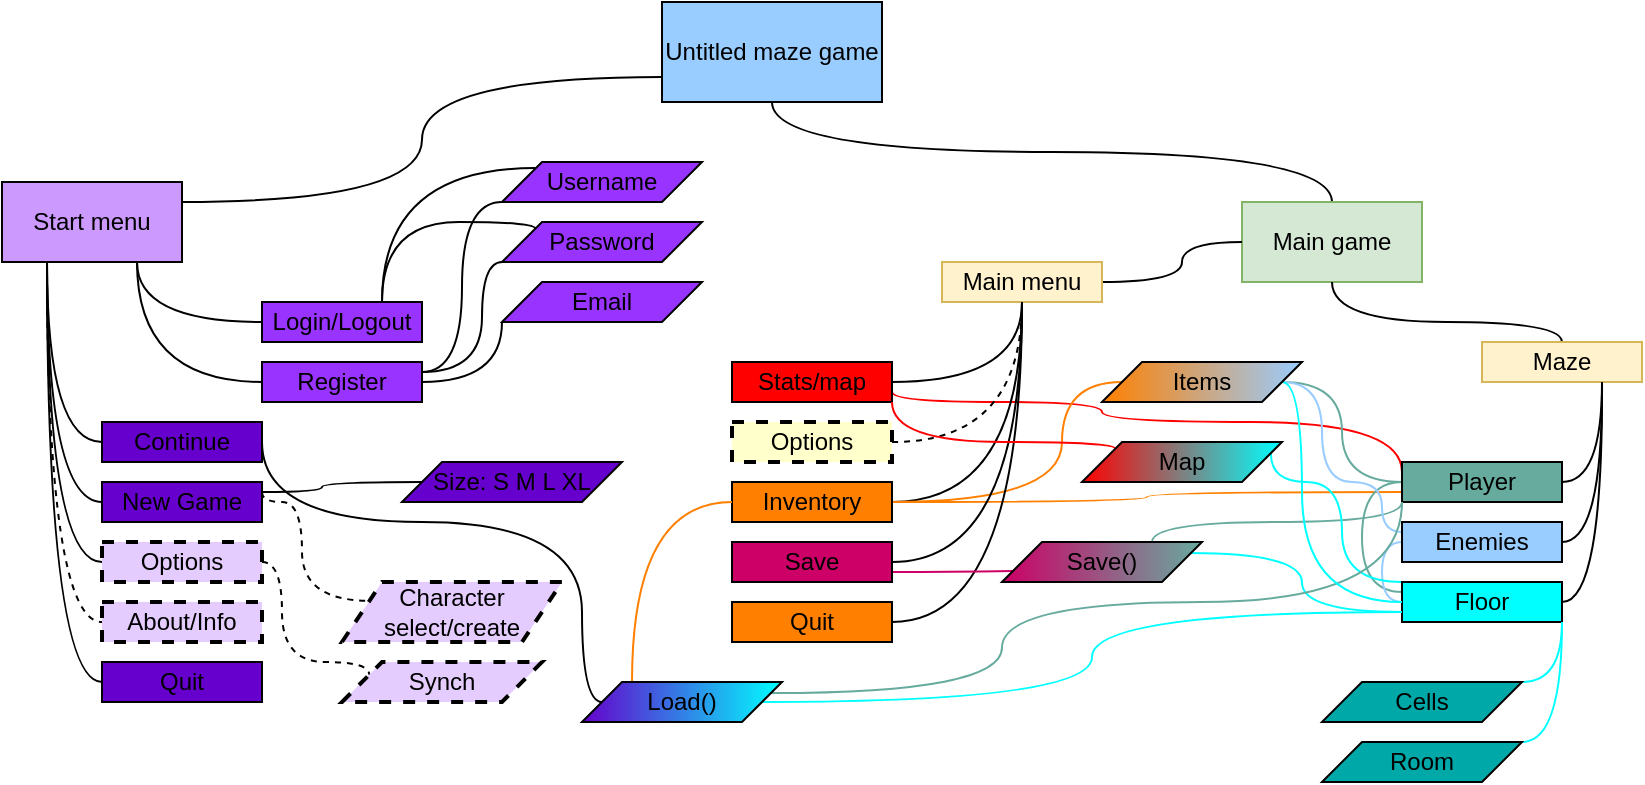 <mxfile version="20.3.0" type="device"><diagram id="VhUps78Yo0qcVIUcSWZE" name="Page-1"><mxGraphModel dx="1033" dy="564" grid="1" gridSize="10" guides="1" tooltips="1" connect="1" arrows="1" fold="1" page="1" pageScale="1" pageWidth="850" pageHeight="1100" math="0" shadow="0"><root><mxCell id="0"/><mxCell id="1" parent="0"/><mxCell id="ZWX2IcmLYIdzl5s3mQFe-1" value="Untitled maze game" style="rounded=0;whiteSpace=wrap;html=1;fillStyle=solid;fillColor=#99CCFF;gradientColor=none;" vertex="1" parent="1"><mxGeometry x="350" y="10" width="110" height="50" as="geometry"/></mxCell><mxCell id="ZWX2IcmLYIdzl5s3mQFe-19" style="edgeStyle=orthogonalEdgeStyle;rounded=0;sketch=0;orthogonalLoop=1;jettySize=auto;html=1;exitX=1;exitY=0.25;exitDx=0;exitDy=0;entryX=0;entryY=0.75;entryDx=0;entryDy=0;shadow=0;elbow=vertical;curved=1;endArrow=none;endFill=0;" edge="1" parent="1" source="ZWX2IcmLYIdzl5s3mQFe-2" target="ZWX2IcmLYIdzl5s3mQFe-1"><mxGeometry relative="1" as="geometry"/></mxCell><mxCell id="ZWX2IcmLYIdzl5s3mQFe-21" style="edgeStyle=orthogonalEdgeStyle;curved=1;rounded=0;sketch=0;orthogonalLoop=1;jettySize=auto;html=1;exitX=0.25;exitY=1;exitDx=0;exitDy=0;entryX=0;entryY=0.5;entryDx=0;entryDy=0;shadow=0;endArrow=none;endFill=0;" edge="1" parent="1" source="ZWX2IcmLYIdzl5s3mQFe-2" target="ZWX2IcmLYIdzl5s3mQFe-3"><mxGeometry relative="1" as="geometry"/></mxCell><mxCell id="ZWX2IcmLYIdzl5s3mQFe-22" style="edgeStyle=orthogonalEdgeStyle;curved=1;rounded=0;sketch=0;orthogonalLoop=1;jettySize=auto;html=1;exitX=0.25;exitY=1;exitDx=0;exitDy=0;entryX=0;entryY=0.5;entryDx=0;entryDy=0;shadow=0;endArrow=none;endFill=0;" edge="1" parent="1" source="ZWX2IcmLYIdzl5s3mQFe-2" target="ZWX2IcmLYIdzl5s3mQFe-4"><mxGeometry relative="1" as="geometry"/></mxCell><mxCell id="ZWX2IcmLYIdzl5s3mQFe-23" style="edgeStyle=orthogonalEdgeStyle;curved=1;rounded=0;sketch=0;orthogonalLoop=1;jettySize=auto;html=1;exitX=0.25;exitY=1;exitDx=0;exitDy=0;entryX=0;entryY=0.5;entryDx=0;entryDy=0;shadow=0;endArrow=none;endFill=0;" edge="1" parent="1" source="ZWX2IcmLYIdzl5s3mQFe-2" target="ZWX2IcmLYIdzl5s3mQFe-5"><mxGeometry relative="1" as="geometry"/></mxCell><mxCell id="ZWX2IcmLYIdzl5s3mQFe-24" style="edgeStyle=orthogonalEdgeStyle;curved=1;rounded=0;sketch=0;orthogonalLoop=1;jettySize=auto;html=1;exitX=0.25;exitY=1;exitDx=0;exitDy=0;entryX=0;entryY=0.5;entryDx=0;entryDy=0;shadow=0;dashed=1;endArrow=none;endFill=0;" edge="1" parent="1" source="ZWX2IcmLYIdzl5s3mQFe-2" target="ZWX2IcmLYIdzl5s3mQFe-13"><mxGeometry relative="1" as="geometry"/></mxCell><mxCell id="ZWX2IcmLYIdzl5s3mQFe-25" style="edgeStyle=orthogonalEdgeStyle;curved=1;rounded=0;sketch=0;orthogonalLoop=1;jettySize=auto;html=1;exitX=0.25;exitY=1;exitDx=0;exitDy=0;entryX=0;entryY=0.5;entryDx=0;entryDy=0;shadow=0;endArrow=none;endFill=0;" edge="1" parent="1" source="ZWX2IcmLYIdzl5s3mQFe-2" target="ZWX2IcmLYIdzl5s3mQFe-6"><mxGeometry relative="1" as="geometry"/></mxCell><mxCell id="ZWX2IcmLYIdzl5s3mQFe-2" value="Start&amp;nbsp;menu" style="rounded=0;whiteSpace=wrap;html=1;fillStyle=solid;fillColor=#CC99FF;glass=0;sketch=0;shadow=0;perimeter=rectanglePerimeter;" vertex="1" parent="1"><mxGeometry x="20" y="100" width="90" height="40" as="geometry"/></mxCell><mxCell id="ZWX2IcmLYIdzl5s3mQFe-80" style="edgeStyle=orthogonalEdgeStyle;curved=1;rounded=0;sketch=0;orthogonalLoop=1;jettySize=auto;html=1;exitX=1;exitY=0.5;exitDx=0;exitDy=0;entryX=0;entryY=0.5;entryDx=0;entryDy=0;shadow=0;endArrow=none;endFill=0;elbow=vertical;" edge="1" parent="1" source="ZWX2IcmLYIdzl5s3mQFe-3" target="ZWX2IcmLYIdzl5s3mQFe-79"><mxGeometry relative="1" as="geometry"><Array as="points"><mxPoint x="150" y="270"/><mxPoint x="310" y="270"/><mxPoint x="310" y="360"/></Array></mxGeometry></mxCell><mxCell id="ZWX2IcmLYIdzl5s3mQFe-3" value="Continue" style="rounded=0;whiteSpace=wrap;html=1;fillStyle=solid;fillColor=#6600CC;" vertex="1" parent="1"><mxGeometry x="70" y="220" width="80" height="20" as="geometry"/></mxCell><mxCell id="ZWX2IcmLYIdzl5s3mQFe-84" style="edgeStyle=orthogonalEdgeStyle;curved=1;rounded=0;sketch=0;orthogonalLoop=1;jettySize=auto;html=1;exitX=1;exitY=0.25;exitDx=0;exitDy=0;entryX=0;entryY=0.25;entryDx=0;entryDy=0;shadow=0;endArrow=none;endFill=0;elbow=vertical;dashed=1;" edge="1" parent="1" source="ZWX2IcmLYIdzl5s3mQFe-4" target="ZWX2IcmLYIdzl5s3mQFe-82"><mxGeometry relative="1" as="geometry"><Array as="points"><mxPoint x="150" y="260"/><mxPoint x="170" y="260"/><mxPoint x="170" y="309"/></Array></mxGeometry></mxCell><mxCell id="ZWX2IcmLYIdzl5s3mQFe-88" style="edgeStyle=orthogonalEdgeStyle;curved=1;rounded=0;sketch=0;orthogonalLoop=1;jettySize=auto;html=1;exitX=1;exitY=0.25;exitDx=0;exitDy=0;entryX=0;entryY=0.5;entryDx=0;entryDy=0;shadow=0;endArrow=none;endFill=0;elbow=vertical;" edge="1" parent="1" source="ZWX2IcmLYIdzl5s3mQFe-4" target="ZWX2IcmLYIdzl5s3mQFe-81"><mxGeometry relative="1" as="geometry"><Array as="points"><mxPoint x="180" y="255"/><mxPoint x="180" y="250"/></Array></mxGeometry></mxCell><mxCell id="ZWX2IcmLYIdzl5s3mQFe-4" value="New Game" style="rounded=0;whiteSpace=wrap;html=1;fillStyle=solid;fillColor=#6600CC;" vertex="1" parent="1"><mxGeometry x="70" y="250" width="80" height="20" as="geometry"/></mxCell><mxCell id="ZWX2IcmLYIdzl5s3mQFe-86" style="edgeStyle=orthogonalEdgeStyle;curved=1;rounded=0;sketch=0;orthogonalLoop=1;jettySize=auto;html=1;exitX=1;exitY=0.5;exitDx=0;exitDy=0;entryX=0;entryY=0.25;entryDx=0;entryDy=0;shadow=0;dashed=1;endArrow=none;endFill=0;elbow=vertical;" edge="1" parent="1" source="ZWX2IcmLYIdzl5s3mQFe-5" target="ZWX2IcmLYIdzl5s3mQFe-85"><mxGeometry relative="1" as="geometry"><Array as="points"><mxPoint x="160" y="290"/><mxPoint x="160" y="340"/><mxPoint x="204" y="340"/></Array></mxGeometry></mxCell><mxCell id="ZWX2IcmLYIdzl5s3mQFe-5" value="Options" style="rounded=0;whiteSpace=wrap;html=1;fillStyle=solid;fillColor=#E5CCFF;dashed=1;strokeWidth=2;" vertex="1" parent="1"><mxGeometry x="70" y="280" width="80" height="20" as="geometry"/></mxCell><mxCell id="ZWX2IcmLYIdzl5s3mQFe-6" value="Quit" style="rounded=0;whiteSpace=wrap;html=1;fillStyle=solid;fillColor=#6600CC;" vertex="1" parent="1"><mxGeometry x="70" y="340" width="80" height="20" as="geometry"/></mxCell><mxCell id="ZWX2IcmLYIdzl5s3mQFe-13" value="About/Info" style="rounded=0;whiteSpace=wrap;html=1;dashed=1;strokeWidth=2;fillStyle=solid;fillColor=#E5CCFF;" vertex="1" parent="1"><mxGeometry x="70" y="310" width="80" height="20" as="geometry"/></mxCell><mxCell id="ZWX2IcmLYIdzl5s3mQFe-29" style="edgeStyle=orthogonalEdgeStyle;curved=1;rounded=0;sketch=0;orthogonalLoop=1;jettySize=auto;html=1;exitX=0;exitY=0.5;exitDx=0;exitDy=0;entryX=0.75;entryY=1;entryDx=0;entryDy=0;shadow=0;endArrow=none;endFill=0;elbow=vertical;" edge="1" parent="1" source="ZWX2IcmLYIdzl5s3mQFe-27" target="ZWX2IcmLYIdzl5s3mQFe-2"><mxGeometry relative="1" as="geometry"/></mxCell><mxCell id="ZWX2IcmLYIdzl5s3mQFe-74" style="edgeStyle=orthogonalEdgeStyle;curved=1;rounded=0;sketch=0;orthogonalLoop=1;jettySize=auto;html=1;exitX=0.75;exitY=0;exitDx=0;exitDy=0;entryX=0;entryY=0;entryDx=0;entryDy=0;shadow=0;endArrow=none;endFill=0;elbow=vertical;" edge="1" parent="1" source="ZWX2IcmLYIdzl5s3mQFe-27" target="ZWX2IcmLYIdzl5s3mQFe-65"><mxGeometry relative="1" as="geometry"><Array as="points"><mxPoint x="210" y="93"/><mxPoint x="287" y="93"/></Array></mxGeometry></mxCell><mxCell id="ZWX2IcmLYIdzl5s3mQFe-75" style="edgeStyle=orthogonalEdgeStyle;curved=1;rounded=0;sketch=0;orthogonalLoop=1;jettySize=auto;html=1;exitX=0.75;exitY=0;exitDx=0;exitDy=0;entryX=0;entryY=0;entryDx=0;entryDy=0;shadow=0;endArrow=none;endFill=0;elbow=vertical;" edge="1" parent="1" source="ZWX2IcmLYIdzl5s3mQFe-27" target="ZWX2IcmLYIdzl5s3mQFe-66"><mxGeometry relative="1" as="geometry"><Array as="points"><mxPoint x="210" y="120"/><mxPoint x="287" y="120"/></Array></mxGeometry></mxCell><mxCell id="ZWX2IcmLYIdzl5s3mQFe-27" value="Login/Logout" style="rounded=0;whiteSpace=wrap;html=1;fillStyle=solid;fillColor=#9933FF;" vertex="1" parent="1"><mxGeometry x="150" y="160" width="80" height="20" as="geometry"/></mxCell><mxCell id="ZWX2IcmLYIdzl5s3mQFe-30" style="edgeStyle=orthogonalEdgeStyle;curved=1;rounded=0;sketch=0;orthogonalLoop=1;jettySize=auto;html=1;exitX=0;exitY=0.5;exitDx=0;exitDy=0;entryX=0.75;entryY=1;entryDx=0;entryDy=0;shadow=0;endArrow=none;endFill=0;elbow=vertical;" edge="1" parent="1" source="ZWX2IcmLYIdzl5s3mQFe-28" target="ZWX2IcmLYIdzl5s3mQFe-2"><mxGeometry relative="1" as="geometry"/></mxCell><mxCell id="ZWX2IcmLYIdzl5s3mQFe-76" style="edgeStyle=orthogonalEdgeStyle;curved=1;rounded=0;sketch=0;orthogonalLoop=1;jettySize=auto;html=1;exitX=1;exitY=0.25;exitDx=0;exitDy=0;entryX=0;entryY=1;entryDx=0;entryDy=0;shadow=0;endArrow=none;endFill=0;elbow=vertical;" edge="1" parent="1" source="ZWX2IcmLYIdzl5s3mQFe-28" target="ZWX2IcmLYIdzl5s3mQFe-65"><mxGeometry relative="1" as="geometry"><Array as="points"><mxPoint x="250" y="195"/><mxPoint x="250" y="110"/></Array></mxGeometry></mxCell><mxCell id="ZWX2IcmLYIdzl5s3mQFe-77" style="edgeStyle=orthogonalEdgeStyle;curved=1;rounded=0;sketch=0;orthogonalLoop=1;jettySize=auto;html=1;exitX=1;exitY=0.25;exitDx=0;exitDy=0;entryX=0;entryY=1;entryDx=0;entryDy=0;shadow=0;endArrow=none;endFill=0;elbow=vertical;" edge="1" parent="1" source="ZWX2IcmLYIdzl5s3mQFe-28" target="ZWX2IcmLYIdzl5s3mQFe-66"><mxGeometry relative="1" as="geometry"><Array as="points"><mxPoint x="260" y="195"/><mxPoint x="260" y="140"/></Array></mxGeometry></mxCell><mxCell id="ZWX2IcmLYIdzl5s3mQFe-87" style="edgeStyle=orthogonalEdgeStyle;curved=1;rounded=0;sketch=0;orthogonalLoop=1;jettySize=auto;html=1;exitX=1;exitY=0.5;exitDx=0;exitDy=0;entryX=0;entryY=1;entryDx=0;entryDy=0;shadow=0;endArrow=none;endFill=0;elbow=vertical;" edge="1" parent="1" source="ZWX2IcmLYIdzl5s3mQFe-28" target="ZWX2IcmLYIdzl5s3mQFe-67"><mxGeometry relative="1" as="geometry"/></mxCell><mxCell id="ZWX2IcmLYIdzl5s3mQFe-28" value="Register" style="rounded=0;whiteSpace=wrap;html=1;fillStyle=solid;fillColor=#9933FF;" vertex="1" parent="1"><mxGeometry x="150" y="190" width="80" height="20" as="geometry"/></mxCell><mxCell id="ZWX2IcmLYIdzl5s3mQFe-33" style="edgeStyle=orthogonalEdgeStyle;curved=1;rounded=0;sketch=0;orthogonalLoop=1;jettySize=auto;html=1;exitX=0.5;exitY=0;exitDx=0;exitDy=0;entryX=0.5;entryY=1;entryDx=0;entryDy=0;shadow=0;endArrow=none;endFill=0;elbow=vertical;" edge="1" parent="1" source="ZWX2IcmLYIdzl5s3mQFe-32" target="ZWX2IcmLYIdzl5s3mQFe-1"><mxGeometry relative="1" as="geometry"/></mxCell><mxCell id="ZWX2IcmLYIdzl5s3mQFe-32" value="Main game" style="rounded=0;whiteSpace=wrap;html=1;fillStyle=solid;fillColor=#d5e8d4;strokeColor=#82b366;" vertex="1" parent="1"><mxGeometry x="640" y="110" width="90" height="40" as="geometry"/></mxCell><mxCell id="ZWX2IcmLYIdzl5s3mQFe-36" style="edgeStyle=orthogonalEdgeStyle;curved=1;rounded=0;sketch=0;orthogonalLoop=1;jettySize=auto;html=1;exitX=1;exitY=0.5;exitDx=0;exitDy=0;entryX=0;entryY=0.5;entryDx=0;entryDy=0;shadow=0;endArrow=none;endFill=0;elbow=vertical;" edge="1" parent="1" source="ZWX2IcmLYIdzl5s3mQFe-35" target="ZWX2IcmLYIdzl5s3mQFe-32"><mxGeometry relative="1" as="geometry"><Array as="points"><mxPoint x="610" y="150"/><mxPoint x="610" y="130"/></Array></mxGeometry></mxCell><mxCell id="ZWX2IcmLYIdzl5s3mQFe-35" value="Main menu" style="rounded=0;whiteSpace=wrap;html=1;fillStyle=solid;fillColor=#fff2cc;strokeColor=#d6b656;" vertex="1" parent="1"><mxGeometry x="490" y="140" width="80" height="20" as="geometry"/></mxCell><mxCell id="ZWX2IcmLYIdzl5s3mQFe-43" style="edgeStyle=orthogonalEdgeStyle;curved=1;rounded=0;sketch=0;orthogonalLoop=1;jettySize=auto;html=1;exitX=1;exitY=0.5;exitDx=0;exitDy=0;entryX=0.5;entryY=1;entryDx=0;entryDy=0;shadow=0;endArrow=none;endFill=0;elbow=vertical;" edge="1" parent="1" source="ZWX2IcmLYIdzl5s3mQFe-37" target="ZWX2IcmLYIdzl5s3mQFe-35"><mxGeometry relative="1" as="geometry"/></mxCell><mxCell id="ZWX2IcmLYIdzl5s3mQFe-103" style="edgeStyle=orthogonalEdgeStyle;curved=1;rounded=0;sketch=0;orthogonalLoop=1;jettySize=auto;html=1;exitX=1;exitY=0.75;exitDx=0;exitDy=0;shadow=0;endArrow=none;endFill=0;elbow=vertical;entryX=0;entryY=0.25;entryDx=0;entryDy=0;strokeColor=#FF0000;" edge="1" parent="1" source="ZWX2IcmLYIdzl5s3mQFe-37" target="ZWX2IcmLYIdzl5s3mQFe-50"><mxGeometry relative="1" as="geometry"><mxPoint x="620" y="230" as="targetPoint"/><Array as="points"><mxPoint x="465" y="210"/><mxPoint x="570" y="210"/><mxPoint x="570" y="220"/><mxPoint x="720" y="220"/></Array></mxGeometry></mxCell><mxCell id="ZWX2IcmLYIdzl5s3mQFe-37" value="Stats/map" style="rounded=0;whiteSpace=wrap;html=1;fillStyle=solid;fillColor=#FF0000;" vertex="1" parent="1"><mxGeometry x="385" y="190" width="80" height="20" as="geometry"/></mxCell><mxCell id="ZWX2IcmLYIdzl5s3mQFe-44" style="edgeStyle=orthogonalEdgeStyle;curved=1;rounded=0;sketch=0;orthogonalLoop=1;jettySize=auto;html=1;exitX=1;exitY=0.5;exitDx=0;exitDy=0;entryX=0.5;entryY=1;entryDx=0;entryDy=0;shadow=0;endArrow=none;endFill=0;elbow=vertical;dashed=1;" edge="1" parent="1" source="ZWX2IcmLYIdzl5s3mQFe-39" target="ZWX2IcmLYIdzl5s3mQFe-35"><mxGeometry relative="1" as="geometry"><Array as="points"><mxPoint x="530" y="230"/></Array></mxGeometry></mxCell><mxCell id="ZWX2IcmLYIdzl5s3mQFe-39" value="Options" style="rounded=0;whiteSpace=wrap;html=1;dashed=1;strokeWidth=2;fillStyle=solid;fillColor=#FFFFCC;" vertex="1" parent="1"><mxGeometry x="385" y="220" width="80" height="20" as="geometry"/></mxCell><mxCell id="ZWX2IcmLYIdzl5s3mQFe-45" style="edgeStyle=orthogonalEdgeStyle;curved=1;rounded=0;sketch=0;orthogonalLoop=1;jettySize=auto;html=1;exitX=1;exitY=0.5;exitDx=0;exitDy=0;entryX=0.5;entryY=1;entryDx=0;entryDy=0;shadow=0;endArrow=none;endFill=0;elbow=vertical;" edge="1" parent="1" source="ZWX2IcmLYIdzl5s3mQFe-40" target="ZWX2IcmLYIdzl5s3mQFe-35"><mxGeometry relative="1" as="geometry"><Array as="points"><mxPoint x="530" y="260"/></Array></mxGeometry></mxCell><mxCell id="ZWX2IcmLYIdzl5s3mQFe-91" style="edgeStyle=orthogonalEdgeStyle;curved=1;rounded=0;sketch=0;orthogonalLoop=1;jettySize=auto;html=1;exitX=1;exitY=0.5;exitDx=0;exitDy=0;entryX=0;entryY=0.5;entryDx=0;entryDy=0;shadow=0;endArrow=none;endFill=0;elbow=vertical;strokeColor=#FF8000;" edge="1" parent="1" source="ZWX2IcmLYIdzl5s3mQFe-40" target="ZWX2IcmLYIdzl5s3mQFe-90"><mxGeometry relative="1" as="geometry"><Array as="points"><mxPoint x="550" y="260"/><mxPoint x="550" y="200"/></Array></mxGeometry></mxCell><mxCell id="ZWX2IcmLYIdzl5s3mQFe-111" style="edgeStyle=orthogonalEdgeStyle;curved=1;rounded=0;sketch=0;orthogonalLoop=1;jettySize=auto;html=1;exitX=1;exitY=0.5;exitDx=0;exitDy=0;entryX=0;entryY=0.75;entryDx=0;entryDy=0;shadow=0;endArrow=none;endFill=0;elbow=vertical;strokeColor=#FF8000;" edge="1" parent="1" source="ZWX2IcmLYIdzl5s3mQFe-40" target="ZWX2IcmLYIdzl5s3mQFe-50"><mxGeometry relative="1" as="geometry"/></mxCell><mxCell id="ZWX2IcmLYIdzl5s3mQFe-40" value="Inventory" style="rounded=0;whiteSpace=wrap;html=1;fillStyle=solid;fillColor=#FF8000;" vertex="1" parent="1"><mxGeometry x="385" y="250" width="80" height="20" as="geometry"/></mxCell><mxCell id="ZWX2IcmLYIdzl5s3mQFe-47" style="edgeStyle=orthogonalEdgeStyle;curved=1;rounded=0;sketch=0;orthogonalLoop=1;jettySize=auto;html=1;exitX=1;exitY=0.5;exitDx=0;exitDy=0;entryX=0.5;entryY=1;entryDx=0;entryDy=0;shadow=0;endArrow=none;endFill=0;elbow=vertical;" edge="1" parent="1" source="ZWX2IcmLYIdzl5s3mQFe-41" target="ZWX2IcmLYIdzl5s3mQFe-35"><mxGeometry relative="1" as="geometry"><Array as="points"><mxPoint x="530" y="320"/></Array></mxGeometry></mxCell><mxCell id="ZWX2IcmLYIdzl5s3mQFe-41" value="Quit" style="rounded=0;whiteSpace=wrap;html=1;fillStyle=solid;fillColor=#FF8000;" vertex="1" parent="1"><mxGeometry x="385" y="310" width="80" height="20" as="geometry"/></mxCell><mxCell id="ZWX2IcmLYIdzl5s3mQFe-46" style="edgeStyle=orthogonalEdgeStyle;curved=1;rounded=0;sketch=0;orthogonalLoop=1;jettySize=auto;html=1;exitX=1;exitY=0.5;exitDx=0;exitDy=0;entryX=0.5;entryY=1;entryDx=0;entryDy=0;shadow=0;endArrow=none;endFill=0;elbow=vertical;" edge="1" parent="1" source="ZWX2IcmLYIdzl5s3mQFe-42" target="ZWX2IcmLYIdzl5s3mQFe-35"><mxGeometry relative="1" as="geometry"><Array as="points"><mxPoint x="530" y="290"/></Array></mxGeometry></mxCell><mxCell id="ZWX2IcmLYIdzl5s3mQFe-110" style="edgeStyle=orthogonalEdgeStyle;curved=1;rounded=0;sketch=0;orthogonalLoop=1;jettySize=auto;html=1;exitX=1;exitY=0.75;exitDx=0;exitDy=0;entryX=0;entryY=0.75;entryDx=0;entryDy=0;shadow=0;endArrow=none;endFill=0;elbow=vertical;strokeColor=#CC0066;" edge="1" parent="1" source="ZWX2IcmLYIdzl5s3mQFe-42" target="ZWX2IcmLYIdzl5s3mQFe-109"><mxGeometry relative="1" as="geometry"/></mxCell><mxCell id="ZWX2IcmLYIdzl5s3mQFe-42" value="Save" style="rounded=0;whiteSpace=wrap;html=1;fillStyle=solid;fillColor=#CC0066;" vertex="1" parent="1"><mxGeometry x="385" y="280" width="80" height="20" as="geometry"/></mxCell><mxCell id="ZWX2IcmLYIdzl5s3mQFe-49" style="edgeStyle=orthogonalEdgeStyle;curved=1;rounded=0;sketch=0;orthogonalLoop=1;jettySize=auto;html=1;exitX=0.5;exitY=0;exitDx=0;exitDy=0;entryX=0.5;entryY=1;entryDx=0;entryDy=0;shadow=0;endArrow=none;endFill=0;elbow=vertical;" edge="1" parent="1" source="ZWX2IcmLYIdzl5s3mQFe-48" target="ZWX2IcmLYIdzl5s3mQFe-32"><mxGeometry relative="1" as="geometry"><Array as="points"><mxPoint x="685" y="170"/></Array></mxGeometry></mxCell><mxCell id="ZWX2IcmLYIdzl5s3mQFe-48" value="Maze" style="rounded=0;whiteSpace=wrap;html=1;fillStyle=solid;fillColor=#fff2cc;strokeColor=#d6b656;" vertex="1" parent="1"><mxGeometry x="760" y="180" width="80" height="20" as="geometry"/></mxCell><mxCell id="ZWX2IcmLYIdzl5s3mQFe-54" style="edgeStyle=orthogonalEdgeStyle;curved=1;rounded=0;sketch=0;orthogonalLoop=1;jettySize=auto;html=1;exitX=1;exitY=0.5;exitDx=0;exitDy=0;entryX=0.75;entryY=1;entryDx=0;entryDy=0;shadow=0;endArrow=none;endFill=0;elbow=vertical;" edge="1" parent="1" source="ZWX2IcmLYIdzl5s3mQFe-50" target="ZWX2IcmLYIdzl5s3mQFe-48"><mxGeometry relative="1" as="geometry"/></mxCell><mxCell id="ZWX2IcmLYIdzl5s3mQFe-92" style="edgeStyle=orthogonalEdgeStyle;curved=1;rounded=0;sketch=0;orthogonalLoop=1;jettySize=auto;html=1;exitX=0;exitY=0.5;exitDx=0;exitDy=0;entryX=1;entryY=0.5;entryDx=0;entryDy=0;shadow=0;endArrow=none;endFill=0;elbow=vertical;strokeColor=#67AB9F;" edge="1" parent="1" source="ZWX2IcmLYIdzl5s3mQFe-50" target="ZWX2IcmLYIdzl5s3mQFe-90"><mxGeometry relative="1" as="geometry"><Array as="points"><mxPoint x="690" y="250"/><mxPoint x="690" y="200"/></Array></mxGeometry></mxCell><mxCell id="ZWX2IcmLYIdzl5s3mQFe-102" style="edgeStyle=orthogonalEdgeStyle;curved=1;rounded=0;sketch=0;orthogonalLoop=1;jettySize=auto;html=1;exitX=0;exitY=0.5;exitDx=0;exitDy=0;entryX=0;entryY=0.25;entryDx=0;entryDy=0;shadow=0;endArrow=none;endFill=0;elbow=vertical;strokeColor=#67AB9F;" edge="1" parent="1" source="ZWX2IcmLYIdzl5s3mQFe-50" target="ZWX2IcmLYIdzl5s3mQFe-52"><mxGeometry relative="1" as="geometry"/></mxCell><mxCell id="ZWX2IcmLYIdzl5s3mQFe-112" style="edgeStyle=orthogonalEdgeStyle;curved=1;rounded=0;sketch=0;orthogonalLoop=1;jettySize=auto;html=1;exitX=0;exitY=1;exitDx=0;exitDy=0;entryX=0.75;entryY=0;entryDx=0;entryDy=0;shadow=0;endArrow=none;endFill=0;elbow=vertical;strokeColor=#67AB9F;" edge="1" parent="1" source="ZWX2IcmLYIdzl5s3mQFe-50" target="ZWX2IcmLYIdzl5s3mQFe-109"><mxGeometry relative="1" as="geometry"><Array as="points"><mxPoint x="720" y="270"/><mxPoint x="595" y="270"/></Array></mxGeometry></mxCell><mxCell id="ZWX2IcmLYIdzl5s3mQFe-50" value="Player" style="rounded=0;whiteSpace=wrap;html=1;fillStyle=solid;fillColor=#67AB9F;" vertex="1" parent="1"><mxGeometry x="720" y="240" width="80" height="20" as="geometry"/></mxCell><mxCell id="ZWX2IcmLYIdzl5s3mQFe-55" style="edgeStyle=orthogonalEdgeStyle;curved=1;rounded=0;sketch=0;orthogonalLoop=1;jettySize=auto;html=1;exitX=1;exitY=0.5;exitDx=0;exitDy=0;shadow=0;endArrow=none;endFill=0;elbow=vertical;" edge="1" parent="1" source="ZWX2IcmLYIdzl5s3mQFe-51"><mxGeometry relative="1" as="geometry"><mxPoint x="820" y="200" as="targetPoint"/></mxGeometry></mxCell><mxCell id="ZWX2IcmLYIdzl5s3mQFe-101" style="edgeStyle=orthogonalEdgeStyle;curved=1;rounded=0;sketch=0;orthogonalLoop=1;jettySize=auto;html=1;exitX=0;exitY=0.5;exitDx=0;exitDy=0;entryX=0;entryY=0.5;entryDx=0;entryDy=0;shadow=0;endArrow=none;endFill=0;elbow=vertical;strokeColor=#99CCFF;" edge="1" parent="1" source="ZWX2IcmLYIdzl5s3mQFe-51" target="ZWX2IcmLYIdzl5s3mQFe-52"><mxGeometry relative="1" as="geometry"><Array as="points"><mxPoint x="710" y="280"/><mxPoint x="710" y="310"/></Array></mxGeometry></mxCell><mxCell id="ZWX2IcmLYIdzl5s3mQFe-107" style="edgeStyle=orthogonalEdgeStyle;curved=1;rounded=0;sketch=0;orthogonalLoop=1;jettySize=auto;html=1;exitX=0;exitY=0.25;exitDx=0;exitDy=0;entryX=1;entryY=0.5;entryDx=0;entryDy=0;shadow=0;endArrow=none;endFill=0;elbow=vertical;strokeColor=#99CCFF;" edge="1" parent="1" source="ZWX2IcmLYIdzl5s3mQFe-51" target="ZWX2IcmLYIdzl5s3mQFe-90"><mxGeometry relative="1" as="geometry"><Array as="points"><mxPoint x="710" y="275"/><mxPoint x="710" y="250"/><mxPoint x="680" y="250"/><mxPoint x="680" y="200"/></Array></mxGeometry></mxCell><mxCell id="ZWX2IcmLYIdzl5s3mQFe-51" value="Enemies" style="rounded=0;whiteSpace=wrap;html=1;fillStyle=solid;fillColor=#99CCFF;" vertex="1" parent="1"><mxGeometry x="720" y="270" width="80" height="20" as="geometry"/></mxCell><mxCell id="ZWX2IcmLYIdzl5s3mQFe-56" style="edgeStyle=orthogonalEdgeStyle;curved=1;rounded=0;sketch=0;orthogonalLoop=1;jettySize=auto;html=1;exitX=1;exitY=0.5;exitDx=0;exitDy=0;shadow=0;endArrow=none;endFill=0;elbow=vertical;" edge="1" parent="1" source="ZWX2IcmLYIdzl5s3mQFe-52"><mxGeometry relative="1" as="geometry"><mxPoint x="820" y="200" as="targetPoint"/></mxGeometry></mxCell><mxCell id="ZWX2IcmLYIdzl5s3mQFe-105" style="edgeStyle=orthogonalEdgeStyle;curved=1;rounded=0;sketch=0;orthogonalLoop=1;jettySize=auto;html=1;exitX=0;exitY=0;exitDx=0;exitDy=0;entryX=1;entryY=0.25;entryDx=0;entryDy=0;shadow=0;endArrow=none;endFill=0;elbow=vertical;strokeColor=#00FFFF;" edge="1" parent="1" source="ZWX2IcmLYIdzl5s3mQFe-52" target="ZWX2IcmLYIdzl5s3mQFe-104"><mxGeometry relative="1" as="geometry"><Array as="points"><mxPoint x="690" y="300"/><mxPoint x="690" y="250"/><mxPoint x="654" y="250"/></Array></mxGeometry></mxCell><mxCell id="ZWX2IcmLYIdzl5s3mQFe-113" style="edgeStyle=orthogonalEdgeStyle;curved=1;rounded=0;sketch=0;orthogonalLoop=1;jettySize=auto;html=1;exitX=0;exitY=0.75;exitDx=0;exitDy=0;entryX=1;entryY=0.25;entryDx=0;entryDy=0;shadow=0;endArrow=none;endFill=0;elbow=vertical;strokeColor=#00FFFF;" edge="1" parent="1" source="ZWX2IcmLYIdzl5s3mQFe-52" target="ZWX2IcmLYIdzl5s3mQFe-109"><mxGeometry relative="1" as="geometry"/></mxCell><mxCell id="ZWX2IcmLYIdzl5s3mQFe-52" value="Floor" style="rounded=0;whiteSpace=wrap;html=1;fillStyle=solid;fillColor=#00FFFF;" vertex="1" parent="1"><mxGeometry x="720" y="300" width="80" height="20" as="geometry"/></mxCell><mxCell id="ZWX2IcmLYIdzl5s3mQFe-65" value="Username" style="shape=parallelogram;perimeter=parallelogramPerimeter;whiteSpace=wrap;html=1;fixedSize=1;rounded=0;shadow=0;glass=0;sketch=0;fillStyle=solid;strokeWidth=1;fillColor=#9933FF;gradientColor=none;" vertex="1" parent="1"><mxGeometry x="270" y="90" width="100" height="20" as="geometry"/></mxCell><mxCell id="ZWX2IcmLYIdzl5s3mQFe-66" value="Password" style="shape=parallelogram;perimeter=parallelogramPerimeter;whiteSpace=wrap;html=1;fixedSize=1;rounded=0;shadow=0;glass=0;sketch=0;fillStyle=solid;strokeWidth=1;fillColor=#9933FF;gradientColor=none;" vertex="1" parent="1"><mxGeometry x="270" y="120" width="100" height="20" as="geometry"/></mxCell><mxCell id="ZWX2IcmLYIdzl5s3mQFe-67" value="Email" style="shape=parallelogram;perimeter=parallelogramPerimeter;whiteSpace=wrap;html=1;fixedSize=1;rounded=0;shadow=0;glass=0;sketch=0;fillStyle=solid;strokeWidth=1;fillColor=#9933FF;gradientColor=none;" vertex="1" parent="1"><mxGeometry x="270" y="150" width="100" height="20" as="geometry"/></mxCell><mxCell id="ZWX2IcmLYIdzl5s3mQFe-114" style="edgeStyle=orthogonalEdgeStyle;curved=1;rounded=0;sketch=0;orthogonalLoop=1;jettySize=auto;html=1;exitX=0.25;exitY=0;exitDx=0;exitDy=0;entryX=0;entryY=0.5;entryDx=0;entryDy=0;shadow=0;strokeColor=#FF8000;endArrow=none;endFill=0;elbow=vertical;" edge="1" parent="1" source="ZWX2IcmLYIdzl5s3mQFe-79" target="ZWX2IcmLYIdzl5s3mQFe-40"><mxGeometry relative="1" as="geometry"/></mxCell><mxCell id="ZWX2IcmLYIdzl5s3mQFe-115" style="edgeStyle=orthogonalEdgeStyle;curved=1;rounded=0;sketch=0;orthogonalLoop=1;jettySize=auto;html=1;exitX=1;exitY=0.25;exitDx=0;exitDy=0;entryX=0;entryY=1;entryDx=0;entryDy=0;shadow=0;strokeColor=#67AB9F;endArrow=none;endFill=0;elbow=vertical;" edge="1" parent="1" source="ZWX2IcmLYIdzl5s3mQFe-79" target="ZWX2IcmLYIdzl5s3mQFe-50"><mxGeometry relative="1" as="geometry"><Array as="points"><mxPoint x="520" y="356"/><mxPoint x="520" y="310"/><mxPoint x="720" y="310"/></Array></mxGeometry></mxCell><mxCell id="ZWX2IcmLYIdzl5s3mQFe-116" style="edgeStyle=orthogonalEdgeStyle;curved=1;rounded=0;sketch=0;orthogonalLoop=1;jettySize=auto;html=1;exitX=1;exitY=0.5;exitDx=0;exitDy=0;entryX=0;entryY=0.75;entryDx=0;entryDy=0;shadow=0;strokeColor=#00FFFF;endArrow=none;endFill=0;elbow=vertical;" edge="1" parent="1" source="ZWX2IcmLYIdzl5s3mQFe-79" target="ZWX2IcmLYIdzl5s3mQFe-52"><mxGeometry relative="1" as="geometry"/></mxCell><mxCell id="ZWX2IcmLYIdzl5s3mQFe-79" value="Load()" style="shape=parallelogram;perimeter=parallelogramPerimeter;whiteSpace=wrap;html=1;fixedSize=1;rounded=0;shadow=0;glass=0;sketch=0;fillStyle=solid;strokeWidth=1;fillColor=#6600CC;gradientColor=#00FFFF;gradientDirection=east;" vertex="1" parent="1"><mxGeometry x="310" y="350" width="100" height="20" as="geometry"/></mxCell><mxCell id="ZWX2IcmLYIdzl5s3mQFe-81" value="Size: S M L XL" style="shape=parallelogram;perimeter=parallelogramPerimeter;whiteSpace=wrap;html=1;fixedSize=1;rounded=0;shadow=0;glass=0;sketch=0;fillStyle=solid;strokeWidth=1;fillColor=#6600CC;gradientColor=none;" vertex="1" parent="1"><mxGeometry x="220" y="240" width="110" height="20" as="geometry"/></mxCell><mxCell id="ZWX2IcmLYIdzl5s3mQFe-82" value="Character&lt;br&gt;select/create" style="shape=parallelogram;perimeter=parallelogramPerimeter;whiteSpace=wrap;html=1;fixedSize=1;rounded=0;shadow=0;glass=0;sketch=0;fillStyle=solid;strokeWidth=2;fillColor=#E5CCFF;gradientColor=none;dashed=1;" vertex="1" parent="1"><mxGeometry x="190" y="300" width="110" height="30" as="geometry"/></mxCell><mxCell id="ZWX2IcmLYIdzl5s3mQFe-85" value="Synch" style="shape=parallelogram;perimeter=parallelogramPerimeter;whiteSpace=wrap;html=1;fixedSize=1;rounded=0;shadow=0;glass=0;sketch=0;fillStyle=solid;strokeWidth=2;fillColor=#E5CCFF;gradientColor=none;dashed=1;" vertex="1" parent="1"><mxGeometry x="190" y="340" width="100" height="20" as="geometry"/></mxCell><mxCell id="ZWX2IcmLYIdzl5s3mQFe-100" style="edgeStyle=orthogonalEdgeStyle;curved=1;rounded=0;sketch=0;orthogonalLoop=1;jettySize=auto;html=1;exitX=1;exitY=0.5;exitDx=0;exitDy=0;entryX=0;entryY=0.5;entryDx=0;entryDy=0;shadow=0;endArrow=none;endFill=0;elbow=vertical;strokeColor=#00FFFF;" edge="1" parent="1" source="ZWX2IcmLYIdzl5s3mQFe-90" target="ZWX2IcmLYIdzl5s3mQFe-52"><mxGeometry relative="1" as="geometry"><Array as="points"><mxPoint x="670" y="200"/><mxPoint x="670" y="310"/></Array></mxGeometry></mxCell><mxCell id="ZWX2IcmLYIdzl5s3mQFe-90" value="Items" style="shape=parallelogram;perimeter=parallelogramPerimeter;whiteSpace=wrap;html=1;fixedSize=1;rounded=0;shadow=0;glass=0;sketch=0;fillStyle=solid;strokeWidth=1;fillColor=#FF8000;gradientColor=#99CCFF;gradientDirection=east;" vertex="1" parent="1"><mxGeometry x="570" y="190" width="100" height="20" as="geometry"/></mxCell><mxCell id="ZWX2IcmLYIdzl5s3mQFe-117" style="edgeStyle=orthogonalEdgeStyle;curved=1;rounded=0;sketch=0;orthogonalLoop=1;jettySize=auto;html=1;exitX=1;exitY=0;exitDx=0;exitDy=0;entryX=1;entryY=1;entryDx=0;entryDy=0;shadow=0;strokeColor=#00FFFF;endArrow=none;endFill=0;elbow=vertical;" edge="1" parent="1" source="ZWX2IcmLYIdzl5s3mQFe-94" target="ZWX2IcmLYIdzl5s3mQFe-52"><mxGeometry relative="1" as="geometry"/></mxCell><mxCell id="ZWX2IcmLYIdzl5s3mQFe-94" value="Cells" style="shape=parallelogram;perimeter=parallelogramPerimeter;whiteSpace=wrap;html=1;fixedSize=1;rounded=0;shadow=0;glass=0;sketch=0;fillStyle=solid;strokeWidth=1;fillColor=#00A8A8;gradientColor=none;" vertex="1" parent="1"><mxGeometry x="680" y="350" width="100" height="20" as="geometry"/></mxCell><mxCell id="ZWX2IcmLYIdzl5s3mQFe-118" style="edgeStyle=orthogonalEdgeStyle;curved=1;rounded=0;sketch=0;orthogonalLoop=1;jettySize=auto;html=1;exitX=1;exitY=0;exitDx=0;exitDy=0;entryX=1;entryY=1;entryDx=0;entryDy=0;shadow=0;strokeColor=#00FFFF;endArrow=none;endFill=0;elbow=vertical;" edge="1" parent="1" source="ZWX2IcmLYIdzl5s3mQFe-95" target="ZWX2IcmLYIdzl5s3mQFe-52"><mxGeometry relative="1" as="geometry"><Array as="points"><mxPoint x="800" y="380"/></Array></mxGeometry></mxCell><mxCell id="ZWX2IcmLYIdzl5s3mQFe-95" value="Room" style="shape=parallelogram;perimeter=parallelogramPerimeter;whiteSpace=wrap;html=1;fixedSize=1;rounded=0;shadow=0;glass=0;sketch=0;fillStyle=solid;strokeWidth=1;fillColor=#00A8A8;gradientColor=none;" vertex="1" parent="1"><mxGeometry x="680" y="380" width="100" height="20" as="geometry"/></mxCell><mxCell id="ZWX2IcmLYIdzl5s3mQFe-106" style="edgeStyle=orthogonalEdgeStyle;curved=1;rounded=0;sketch=0;orthogonalLoop=1;jettySize=auto;html=1;exitX=0;exitY=0;exitDx=0;exitDy=0;entryX=1;entryY=1;entryDx=0;entryDy=0;shadow=0;endArrow=none;endFill=0;elbow=vertical;strokeColor=#FF0000;" edge="1" parent="1" source="ZWX2IcmLYIdzl5s3mQFe-104" target="ZWX2IcmLYIdzl5s3mQFe-37"><mxGeometry relative="1" as="geometry"><Array as="points"><mxPoint x="577" y="230"/><mxPoint x="465" y="230"/></Array></mxGeometry></mxCell><mxCell id="ZWX2IcmLYIdzl5s3mQFe-104" value="Map" style="shape=parallelogram;perimeter=parallelogramPerimeter;whiteSpace=wrap;html=1;fixedSize=1;rounded=0;shadow=0;glass=0;sketch=0;fillStyle=solid;strokeWidth=1;fillColor=#FF0000;gradientColor=#00FFFF;gradientDirection=east;" vertex="1" parent="1"><mxGeometry x="560" y="230" width="100" height="20" as="geometry"/></mxCell><mxCell id="ZWX2IcmLYIdzl5s3mQFe-109" value="Save()" style="shape=parallelogram;perimeter=parallelogramPerimeter;whiteSpace=wrap;html=1;fixedSize=1;rounded=0;shadow=0;glass=0;sketch=0;fillStyle=solid;strokeWidth=1;fillColor=#CC0066;gradientColor=#67AB9F;gradientDirection=east;" vertex="1" parent="1"><mxGeometry x="520" y="280" width="100" height="20" as="geometry"/></mxCell></root></mxGraphModel></diagram></mxfile>